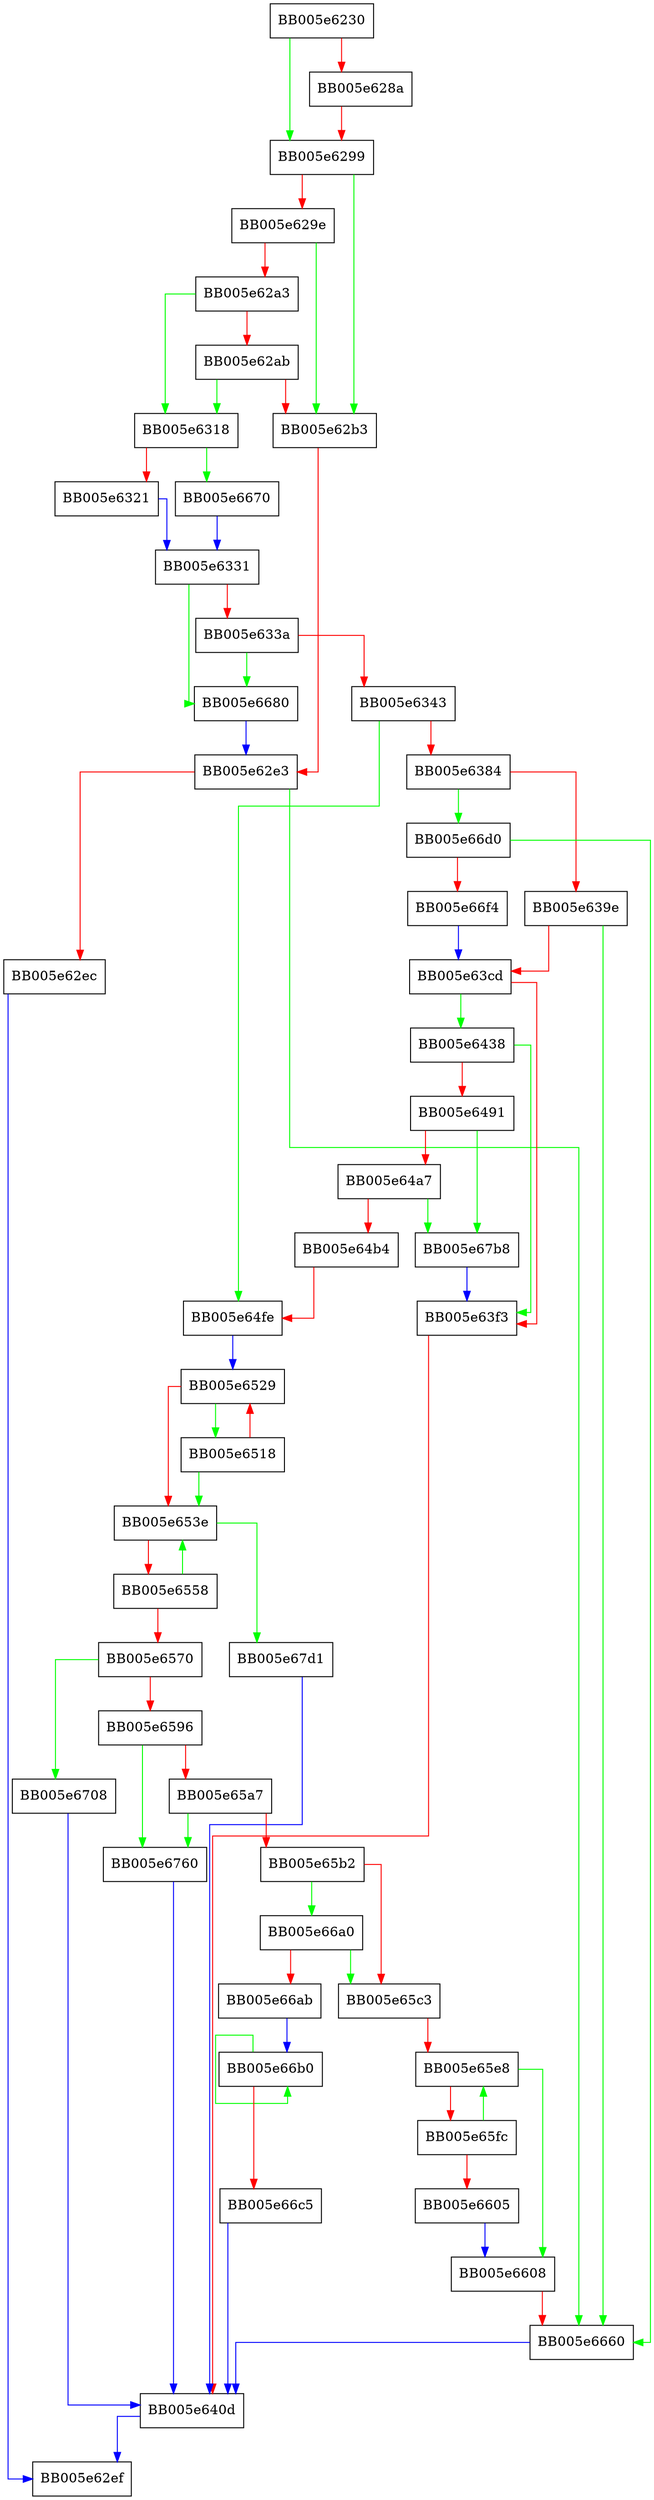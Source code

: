 digraph OSSL_HTTP_proxy_connect {
  node [shape="box"];
  graph [splines=ortho];
  BB005e6230 -> BB005e6299 [color="green"];
  BB005e6230 -> BB005e628a [color="red"];
  BB005e628a -> BB005e6299 [color="red"];
  BB005e6299 -> BB005e62b3 [color="green"];
  BB005e6299 -> BB005e629e [color="red"];
  BB005e629e -> BB005e62b3 [color="green"];
  BB005e629e -> BB005e62a3 [color="red"];
  BB005e62a3 -> BB005e6318 [color="green"];
  BB005e62a3 -> BB005e62ab [color="red"];
  BB005e62ab -> BB005e6318 [color="green"];
  BB005e62ab -> BB005e62b3 [color="red"];
  BB005e62b3 -> BB005e62e3 [color="red"];
  BB005e62e3 -> BB005e6660 [color="green"];
  BB005e62e3 -> BB005e62ec [color="red"];
  BB005e62ec -> BB005e62ef [color="blue"];
  BB005e6318 -> BB005e6670 [color="green"];
  BB005e6318 -> BB005e6321 [color="red"];
  BB005e6321 -> BB005e6331 [color="blue"];
  BB005e6331 -> BB005e6680 [color="green"];
  BB005e6331 -> BB005e633a [color="red"];
  BB005e633a -> BB005e6680 [color="green"];
  BB005e633a -> BB005e6343 [color="red"];
  BB005e6343 -> BB005e64fe [color="green"];
  BB005e6343 -> BB005e6384 [color="red"];
  BB005e6384 -> BB005e66d0 [color="green"];
  BB005e6384 -> BB005e639e [color="red"];
  BB005e639e -> BB005e6660 [color="green"];
  BB005e639e -> BB005e63cd [color="red"];
  BB005e63cd -> BB005e6438 [color="green"];
  BB005e63cd -> BB005e63f3 [color="red"];
  BB005e63f3 -> BB005e640d [color="red"];
  BB005e640d -> BB005e62ef [color="blue"];
  BB005e6438 -> BB005e63f3 [color="green"];
  BB005e6438 -> BB005e6491 [color="red"];
  BB005e6491 -> BB005e67b8 [color="green"];
  BB005e6491 -> BB005e64a7 [color="red"];
  BB005e64a7 -> BB005e67b8 [color="green"];
  BB005e64a7 -> BB005e64b4 [color="red"];
  BB005e64b4 -> BB005e64fe [color="red"];
  BB005e64fe -> BB005e6529 [color="blue"];
  BB005e6518 -> BB005e653e [color="green"];
  BB005e6518 -> BB005e6529 [color="red"];
  BB005e6529 -> BB005e6518 [color="green"];
  BB005e6529 -> BB005e653e [color="red"];
  BB005e653e -> BB005e67d1 [color="green"];
  BB005e653e -> BB005e6558 [color="red"];
  BB005e6558 -> BB005e653e [color="green"];
  BB005e6558 -> BB005e6570 [color="red"];
  BB005e6570 -> BB005e6708 [color="green"];
  BB005e6570 -> BB005e6596 [color="red"];
  BB005e6596 -> BB005e6760 [color="green"];
  BB005e6596 -> BB005e65a7 [color="red"];
  BB005e65a7 -> BB005e6760 [color="green"];
  BB005e65a7 -> BB005e65b2 [color="red"];
  BB005e65b2 -> BB005e66a0 [color="green"];
  BB005e65b2 -> BB005e65c3 [color="red"];
  BB005e65c3 -> BB005e65e8 [color="red"];
  BB005e65e8 -> BB005e6608 [color="green"];
  BB005e65e8 -> BB005e65fc [color="red"];
  BB005e65fc -> BB005e65e8 [color="green"];
  BB005e65fc -> BB005e6605 [color="red"];
  BB005e6605 -> BB005e6608 [color="blue"];
  BB005e6608 -> BB005e6660 [color="red"];
  BB005e6660 -> BB005e640d [color="blue"];
  BB005e6670 -> BB005e6331 [color="blue"];
  BB005e6680 -> BB005e62e3 [color="blue"];
  BB005e66a0 -> BB005e65c3 [color="green"];
  BB005e66a0 -> BB005e66ab [color="red"];
  BB005e66ab -> BB005e66b0 [color="blue"];
  BB005e66b0 -> BB005e66b0 [color="green"];
  BB005e66b0 -> BB005e66c5 [color="red"];
  BB005e66c5 -> BB005e640d [color="blue"];
  BB005e66d0 -> BB005e6660 [color="green"];
  BB005e66d0 -> BB005e66f4 [color="red"];
  BB005e66f4 -> BB005e63cd [color="blue"];
  BB005e6708 -> BB005e640d [color="blue"];
  BB005e6760 -> BB005e640d [color="blue"];
  BB005e67b8 -> BB005e63f3 [color="blue"];
  BB005e67d1 -> BB005e640d [color="blue"];
}